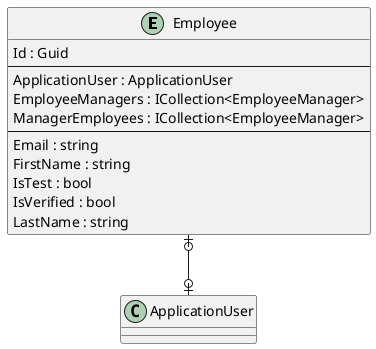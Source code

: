 @startuml

entity Employee {
    Id : Guid
    --
    ApplicationUser : ApplicationUser
    EmployeeManagers : ICollection<EmployeeManager>
    ManagerEmployees : ICollection<EmployeeManager>
    ' EmployeeKeyCodePlaceholder
    --
    Email : string
    FirstName : string
    IsTest : bool
    IsVerified : bool
    LastName : string
    ' EmployeePropertyCodePlaceholder
}

' EntityCodePlaceholder

Employee |o--o| ApplicationUser
' RelationshipCodePlaceholder

@enduml
